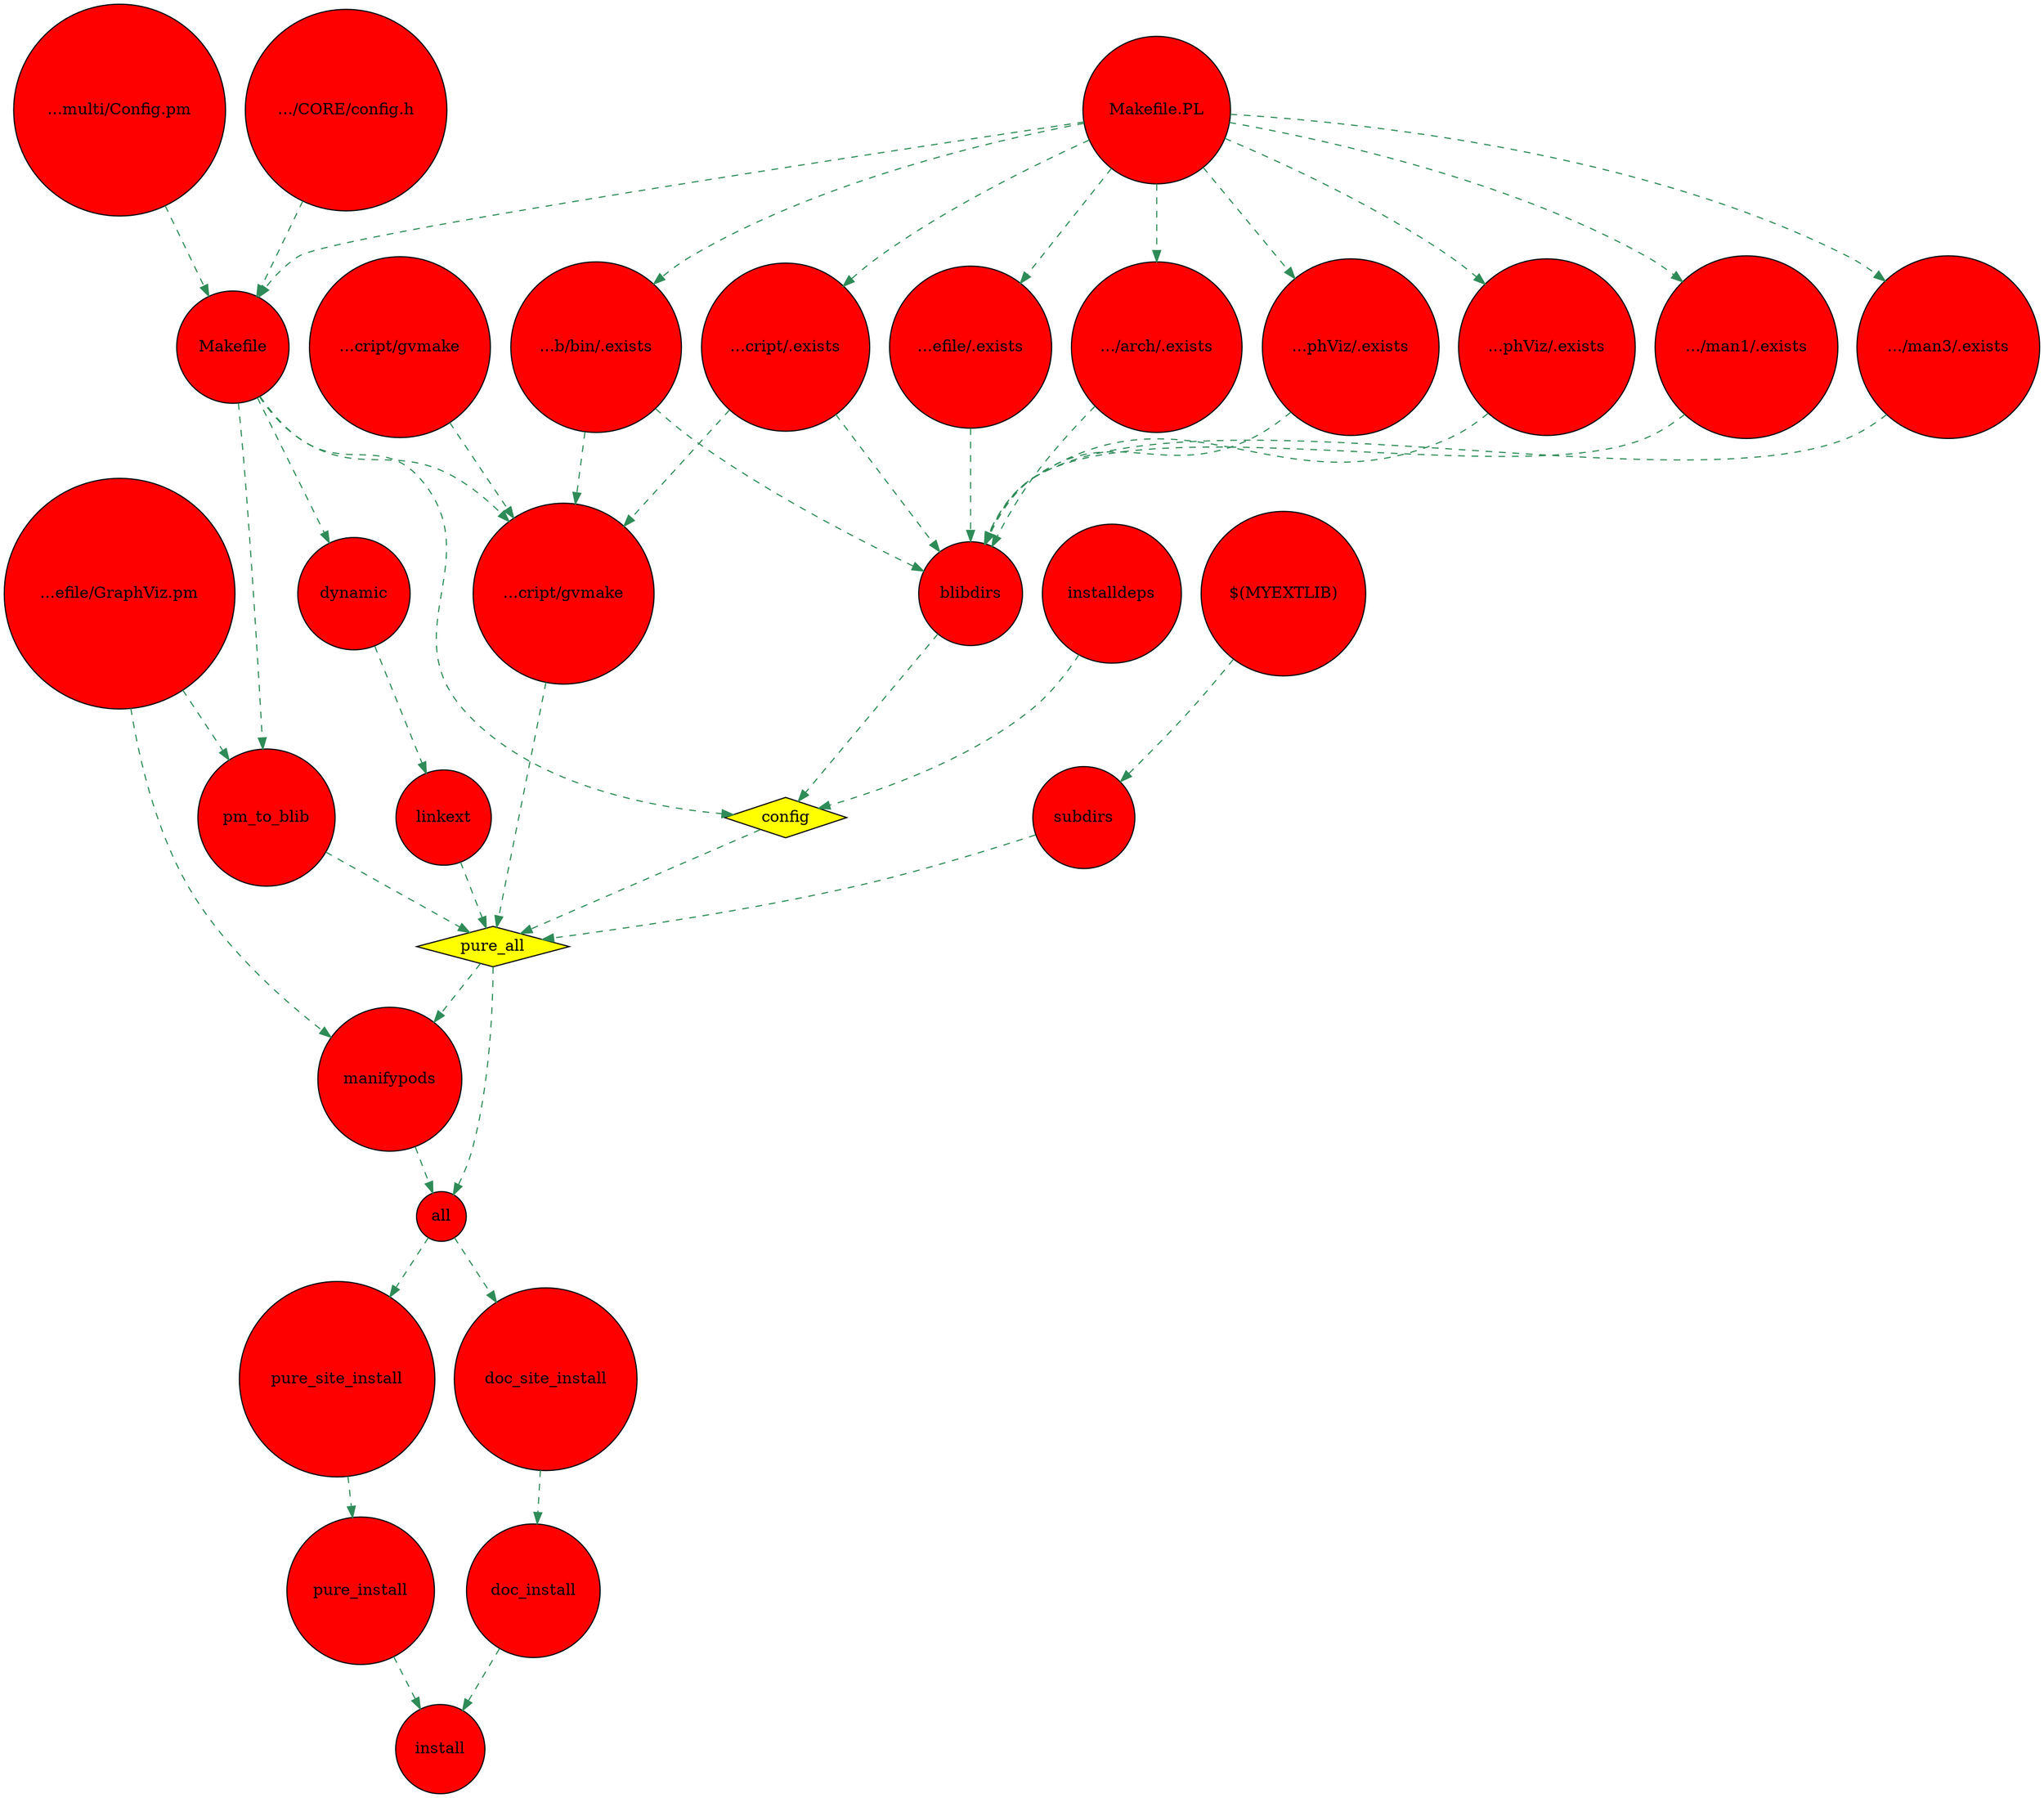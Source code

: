digraph test {
	graph [ratio=auto];
	node [label="\N", fillcolor=red, shape=circle, style=filled];
	edge [color=seagreen, style=dashed];
	install [label=install];
	pure_install [label=pure_install];
	pure_site_install [label=pure_site_install];
	all [label=all];
	pure_all [label=pure_all, fillcolor=yellow, shape=diamond];
	config [label=config, fillcolor=yellow, shape=diamond];
	Makefile [label=Makefile];
	node1 [label="Makefile.PL"];
	node2 [label="...multi/Config.pm"];
	node3 [label=".../CORE/config.h"];
	blibdirs [label=blibdirs];
	node4 [label="...efile/.exists"];
	node5 [label=".../arch/.exists"];
	node6 [label="...phViz/.exists"];
	node7 [label="...phViz/.exists"];
	node8 [label="...b/bin/.exists"];
	node9 [label="...cript/.exists"];
	node10 [label=".../man1/.exists"];
	node11 [label=".../man3/.exists"];
	installdeps [label=installdeps];
	pm_to_blib [label=pm_to_blib];
	node12 [label="...efile/GraphViz.pm"];
	subdirs [label=subdirs];
	node13 [label="$(MYEXTLIB)"];
	linkext [label=linkext];
	dynamic [label=dynamic];
	node14 [label="...cript/gvmake"];
	node15 [label="...cript/gvmake"];
	manifypods [label=manifypods];
	doc_install [label=doc_install];
	doc_site_install [label=doc_site_install];
	node13 -> subdirs;
	node3 -> Makefile;
	node2 -> Makefile;
	Makefile -> node14;
	Makefile -> config;
	Makefile -> dynamic;
	Makefile -> pm_to_blib;
	node1 -> Makefile;
	node1 -> node5;
	node1 -> node7;
	node1 -> node8;
	node1 -> node4;
	node1 -> node6;
	node1 -> node10;
	node1 -> node11;
	node1 -> node9;
	all -> doc_site_install;
	all -> pure_site_install;
	node5 -> blibdirs;
	node7 -> blibdirs;
	node8 -> node14;
	node8 -> blibdirs;
	node4 -> blibdirs;
	node6 -> blibdirs;
	node10 -> blibdirs;
	node11 -> blibdirs;
	node9 -> node14;
	node9 -> blibdirs;
	node14 -> pure_all;
	blibdirs -> config;
	config -> pure_all;
	doc_install -> install;
	doc_site_install -> doc_install;
	dynamic -> linkext;
	installdeps -> config;
	node12 -> manifypods;
	node12 -> pm_to_blib;
	linkext -> pure_all;
	manifypods -> all;
	pm_to_blib -> pure_all;
	pure_all -> all;
	pure_all -> manifypods;
	pure_install -> install;
	pure_site_install -> pure_install;
	node15 -> node14;
	subdirs -> pure_all;
}
